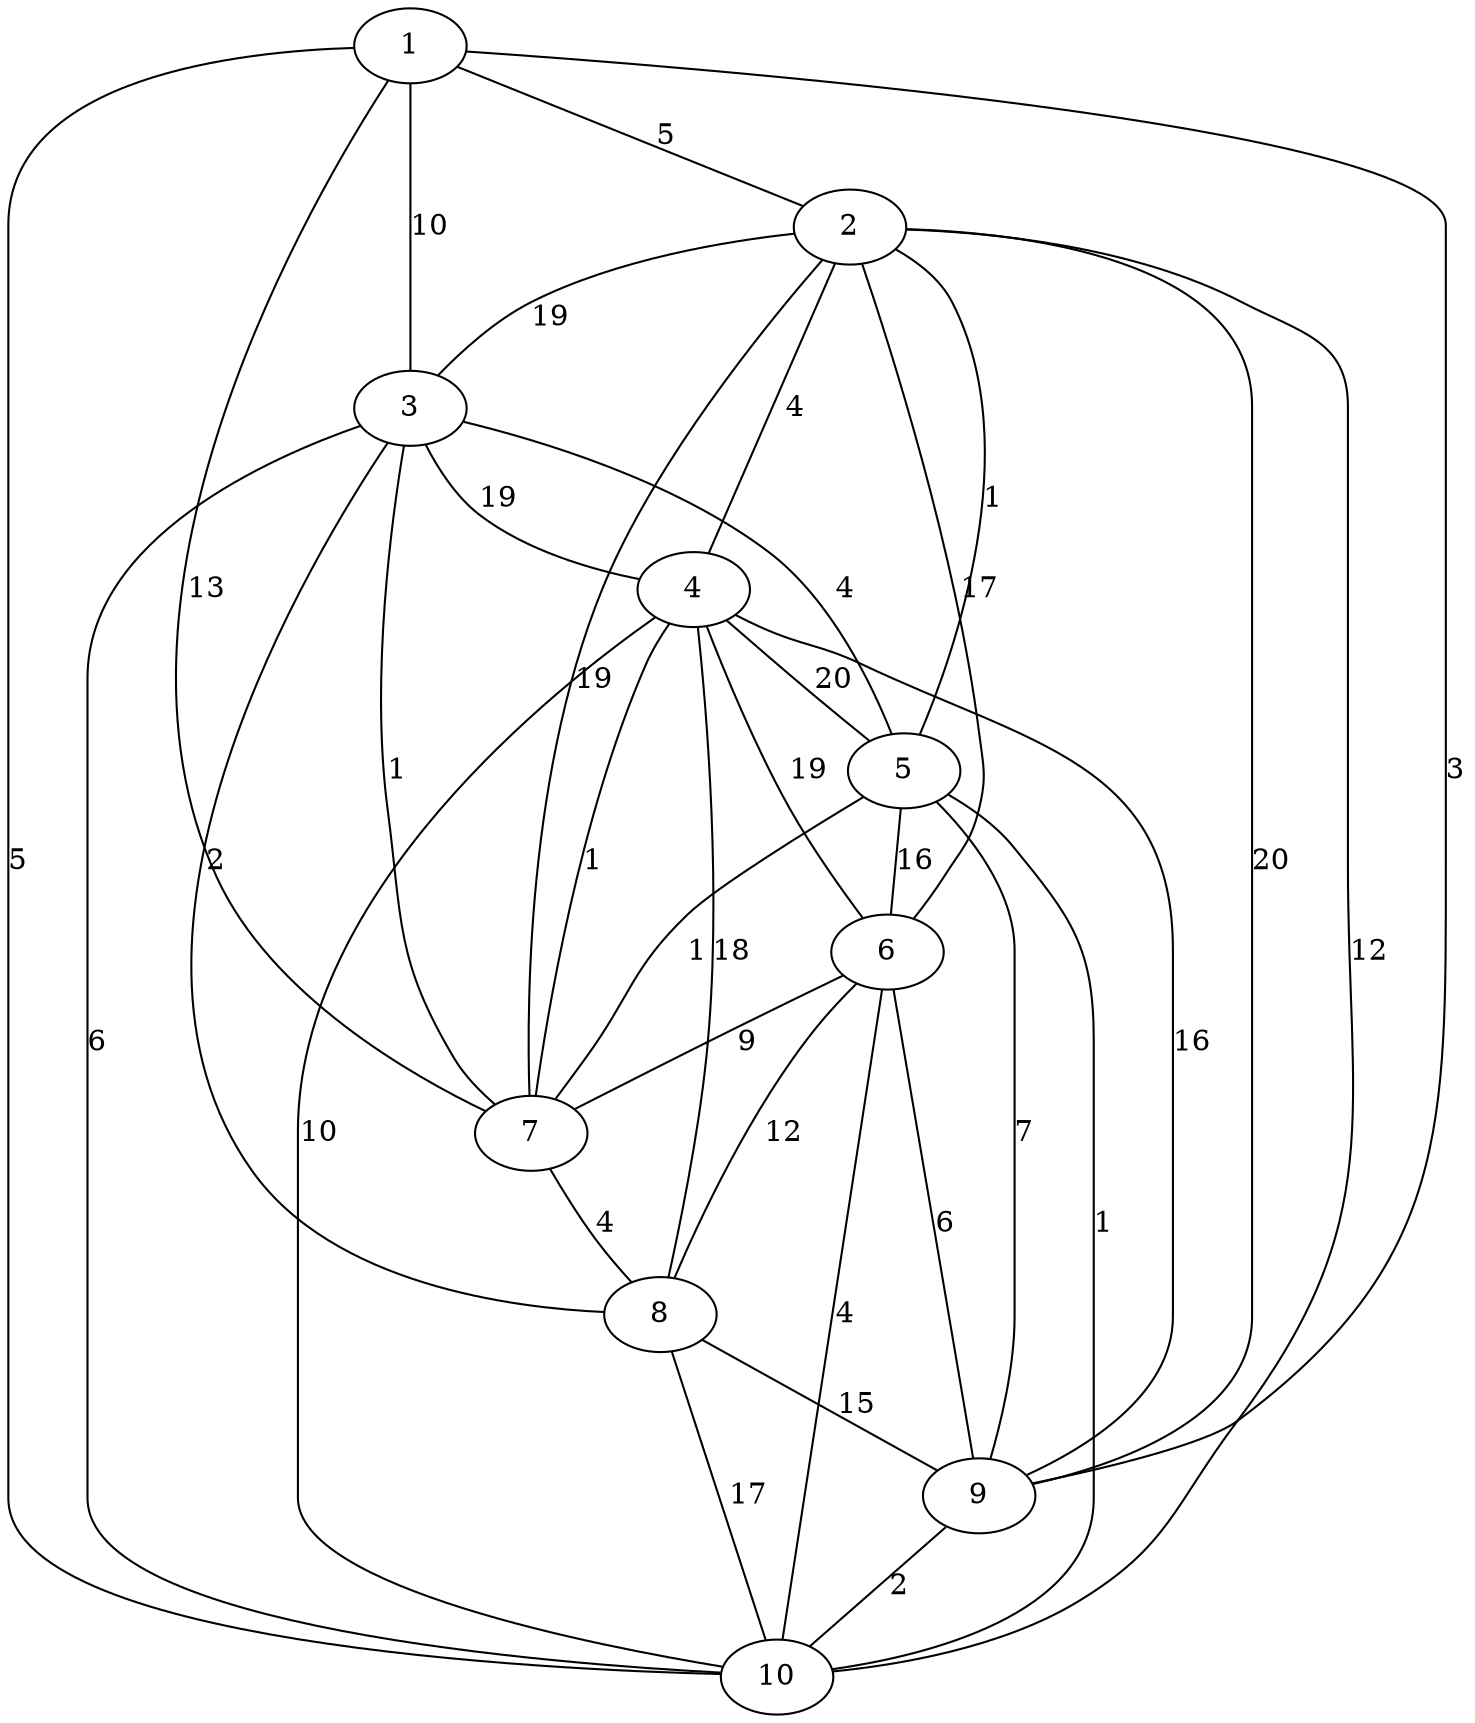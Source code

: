 graph G {
 1 -- 7 [label="13"];
 1 -- 10 [label="5"];
 1 -- 3 [label="10"];
 1 -- 9 [label="3"];
 1 -- 2 [label="5"];
 2 -- 6 [label="17"];
 2 -- 4 [label="4"];
 2 -- 5 [label="1"];
 2 -- 7 [label="19"];
 2 -- 9 [label="20"];
 2 -- 10 [label="12"];
 2 -- 3 [label="19"];
 3 -- 10 [label="6"];
 3 -- 8 [label="2"];
 3 -- 7 [label="1"];
 3 -- 5 [label="4"];
 3 -- 4 [label="19"];
 4 -- 9 [label="16"];
 4 -- 8 [label="18"];
 4 -- 6 [label="19"];
 4 -- 10 [label="10"];
 4 -- 7 [label="1"];
 4 -- 5 [label="20"];
 5 -- 10 [label="1"];
 5 -- 9 [label="7"];
 5 -- 7 [label="1"];
 5 -- 6 [label="16"];
 6 -- 10 [label="4"];
 6 -- 8 [label="12"];
 6 -- 9 [label="6"];
 6 -- 7 [label="9"];
 7 -- 8 [label="4"];
 8 -- 10 [label="17"];
 8 -- 9 [label="15"];
 9 -- 10 [label="2"];
}

